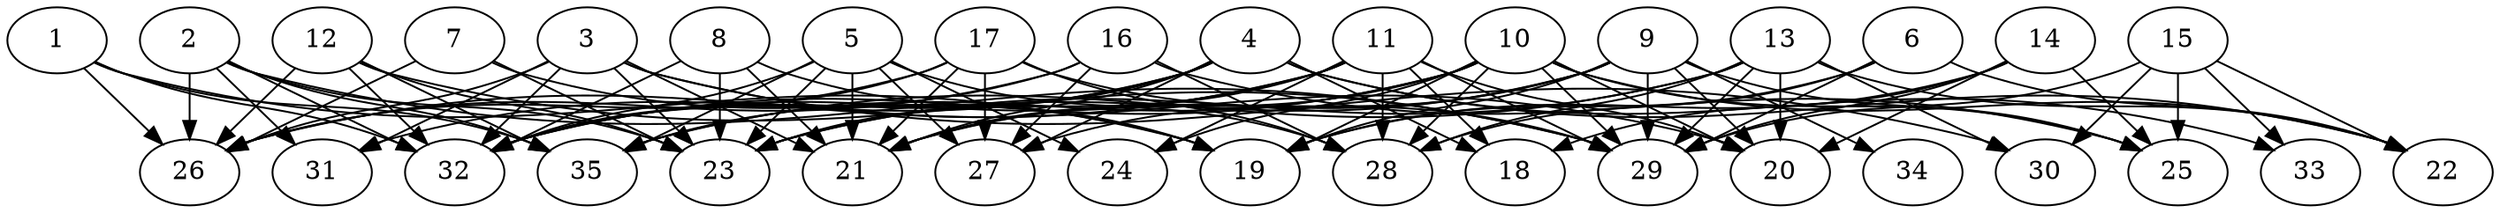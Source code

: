 // DAG automatically generated by daggen at Thu Oct  3 14:05:36 2019
// ./daggen --dot -n 35 --ccr 0.4 --fat 0.9 --regular 0.7 --density 0.6 --mindata 5242880 --maxdata 52428800 
digraph G {
  1 [size="35015680", alpha="0.11", expect_size="14006272"] 
  1 -> 19 [size ="14006272"]
  1 -> 26 [size ="14006272"]
  1 -> 32 [size ="14006272"]
  1 -> 35 [size ="14006272"]
  2 [size="63516160", alpha="0.11", expect_size="25406464"] 
  2 -> 23 [size ="25406464"]
  2 -> 26 [size ="25406464"]
  2 -> 29 [size ="25406464"]
  2 -> 31 [size ="25406464"]
  2 -> 32 [size ="25406464"]
  2 -> 35 [size ="25406464"]
  3 [size="41477120", alpha="0.06", expect_size="16590848"] 
  3 -> 20 [size ="16590848"]
  3 -> 21 [size ="16590848"]
  3 -> 23 [size ="16590848"]
  3 -> 26 [size ="16590848"]
  3 -> 30 [size ="16590848"]
  3 -> 31 [size ="16590848"]
  3 -> 32 [size ="16590848"]
  4 [size="80619520", alpha="0.06", expect_size="32247808"] 
  4 -> 18 [size ="32247808"]
  4 -> 21 [size ="32247808"]
  4 -> 22 [size ="32247808"]
  4 -> 23 [size ="32247808"]
  4 -> 27 [size ="32247808"]
  4 -> 31 [size ="32247808"]
  4 -> 32 [size ="32247808"]
  4 -> 33 [size ="32247808"]
  4 -> 35 [size ="32247808"]
  5 [size="107294720", alpha="0.19", expect_size="42917888"] 
  5 -> 21 [size ="42917888"]
  5 -> 23 [size ="42917888"]
  5 -> 24 [size ="42917888"]
  5 -> 27 [size ="42917888"]
  5 -> 28 [size ="42917888"]
  5 -> 32 [size ="42917888"]
  5 -> 35 [size ="42917888"]
  6 [size="129653760", alpha="0.03", expect_size="51861504"] 
  6 -> 19 [size ="51861504"]
  6 -> 22 [size ="51861504"]
  6 -> 28 [size ="51861504"]
  6 -> 29 [size ="51861504"]
  7 [size="83008000", alpha="0.00", expect_size="33203200"] 
  7 -> 19 [size ="33203200"]
  7 -> 23 [size ="33203200"]
  7 -> 26 [size ="33203200"]
  8 [size="105533440", alpha="0.02", expect_size="42213376"] 
  8 -> 19 [size ="42213376"]
  8 -> 21 [size ="42213376"]
  8 -> 23 [size ="42213376"]
  8 -> 32 [size ="42213376"]
  9 [size="96524800", alpha="0.11", expect_size="38609920"] 
  9 -> 19 [size ="38609920"]
  9 -> 20 [size ="38609920"]
  9 -> 21 [size ="38609920"]
  9 -> 23 [size ="38609920"]
  9 -> 25 [size ="38609920"]
  9 -> 27 [size ="38609920"]
  9 -> 29 [size ="38609920"]
  9 -> 34 [size ="38609920"]
  10 [size="60700160", alpha="0.12", expect_size="24280064"] 
  10 -> 19 [size ="24280064"]
  10 -> 20 [size ="24280064"]
  10 -> 21 [size ="24280064"]
  10 -> 22 [size ="24280064"]
  10 -> 24 [size ="24280064"]
  10 -> 25 [size ="24280064"]
  10 -> 28 [size ="24280064"]
  10 -> 29 [size ="24280064"]
  10 -> 32 [size ="24280064"]
  10 -> 35 [size ="24280064"]
  11 [size="114700800", alpha="0.18", expect_size="45880320"] 
  11 -> 18 [size ="45880320"]
  11 -> 20 [size ="45880320"]
  11 -> 21 [size ="45880320"]
  11 -> 23 [size ="45880320"]
  11 -> 24 [size ="45880320"]
  11 -> 26 [size ="45880320"]
  11 -> 28 [size ="45880320"]
  11 -> 29 [size ="45880320"]
  11 -> 32 [size ="45880320"]
  12 [size="58810880", alpha="0.07", expect_size="23524352"] 
  12 -> 23 [size ="23524352"]
  12 -> 26 [size ="23524352"]
  12 -> 29 [size ="23524352"]
  12 -> 32 [size ="23524352"]
  12 -> 35 [size ="23524352"]
  13 [size="123937280", alpha="0.04", expect_size="49574912"] 
  13 -> 20 [size ="49574912"]
  13 -> 22 [size ="49574912"]
  13 -> 23 [size ="49574912"]
  13 -> 28 [size ="49574912"]
  13 -> 29 [size ="49574912"]
  13 -> 30 [size ="49574912"]
  13 -> 35 [size ="49574912"]
  14 [size="41392640", alpha="0.08", expect_size="16557056"] 
  14 -> 18 [size ="16557056"]
  14 -> 19 [size ="16557056"]
  14 -> 20 [size ="16557056"]
  14 -> 25 [size ="16557056"]
  14 -> 29 [size ="16557056"]
  15 [size="77347840", alpha="0.03", expect_size="30939136"] 
  15 -> 22 [size ="30939136"]
  15 -> 25 [size ="30939136"]
  15 -> 29 [size ="30939136"]
  15 -> 30 [size ="30939136"]
  15 -> 33 [size ="30939136"]
  16 [size="68615680", alpha="0.02", expect_size="27446272"] 
  16 -> 25 [size ="27446272"]
  16 -> 26 [size ="27446272"]
  16 -> 27 [size ="27446272"]
  16 -> 28 [size ="27446272"]
  16 -> 32 [size ="27446272"]
  17 [size="89044480", alpha="0.10", expect_size="35617792"] 
  17 -> 21 [size ="35617792"]
  17 -> 26 [size ="35617792"]
  17 -> 27 [size ="35617792"]
  17 -> 28 [size ="35617792"]
  17 -> 29 [size ="35617792"]
  17 -> 32 [size ="35617792"]
  18 [size="91315200", alpha="0.08", expect_size="36526080"] 
  19 [size="105525760", alpha="0.03", expect_size="42210304"] 
  20 [size="51115520", alpha="0.13", expect_size="20446208"] 
  21 [size="122688000", alpha="0.07", expect_size="49075200"] 
  22 [size="112284160", alpha="0.10", expect_size="44913664"] 
  23 [size="37749760", alpha="0.18", expect_size="15099904"] 
  24 [size="63060480", alpha="0.17", expect_size="25224192"] 
  25 [size="107671040", alpha="0.12", expect_size="43068416"] 
  26 [size="124679680", alpha="0.06", expect_size="49871872"] 
  27 [size="19758080", alpha="0.13", expect_size="7903232"] 
  28 [size="76339200", alpha="0.15", expect_size="30535680"] 
  29 [size="121282560", alpha="0.12", expect_size="48513024"] 
  30 [size="18391040", alpha="0.16", expect_size="7356416"] 
  31 [size="95508480", alpha="0.18", expect_size="38203392"] 
  32 [size="20646400", alpha="0.08", expect_size="8258560"] 
  33 [size="80151040", alpha="0.16", expect_size="32060416"] 
  34 [size="66457600", alpha="0.09", expect_size="26583040"] 
  35 [size="47083520", alpha="0.13", expect_size="18833408"] 
}
